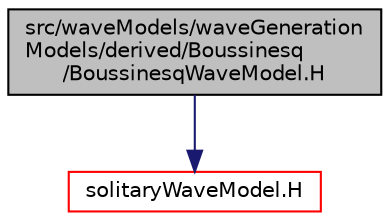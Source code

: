 digraph "src/waveModels/waveGenerationModels/derived/Boussinesq/BoussinesqWaveModel.H"
{
  bgcolor="transparent";
  edge [fontname="Helvetica",fontsize="10",labelfontname="Helvetica",labelfontsize="10"];
  node [fontname="Helvetica",fontsize="10",shape=record];
  Node1 [label="src/waveModels/waveGeneration\lModels/derived/Boussinesq\l/BoussinesqWaveModel.H",height=0.2,width=0.4,color="black", fillcolor="grey75", style="filled" fontcolor="black"];
  Node1 -> Node2 [color="midnightblue",fontsize="10",style="solid",fontname="Helvetica"];
  Node2 [label="solitaryWaveModel.H",height=0.2,width=0.4,color="red",URL="$solitaryWaveModel_8H.html"];
}
